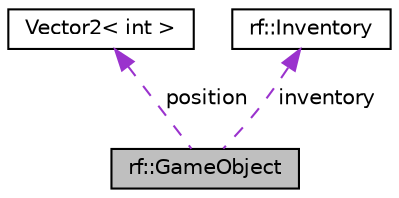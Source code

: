 digraph "rf::GameObject"
{
  edge [fontname="Helvetica",fontsize="10",labelfontname="Helvetica",labelfontsize="10"];
  node [fontname="Helvetica",fontsize="10",shape=record];
  Node1 [label="rf::GameObject",height=0.2,width=0.4,color="black", fillcolor="grey75", style="filled", fontcolor="black"];
  Node2 -> Node1 [dir="back",color="darkorchid3",fontsize="10",style="dashed",label=" position" ,fontname="Helvetica"];
  Node2 [label="Vector2\< int \>",height=0.2,width=0.4,color="black", fillcolor="white", style="filled",URL="$struct_vector2.html"];
  Node3 -> Node1 [dir="back",color="darkorchid3",fontsize="10",style="dashed",label=" inventory" ,fontname="Helvetica"];
  Node3 [label="rf::Inventory",height=0.2,width=0.4,color="black", fillcolor="white", style="filled",URL="$classrf_1_1_inventory.html"];
}
